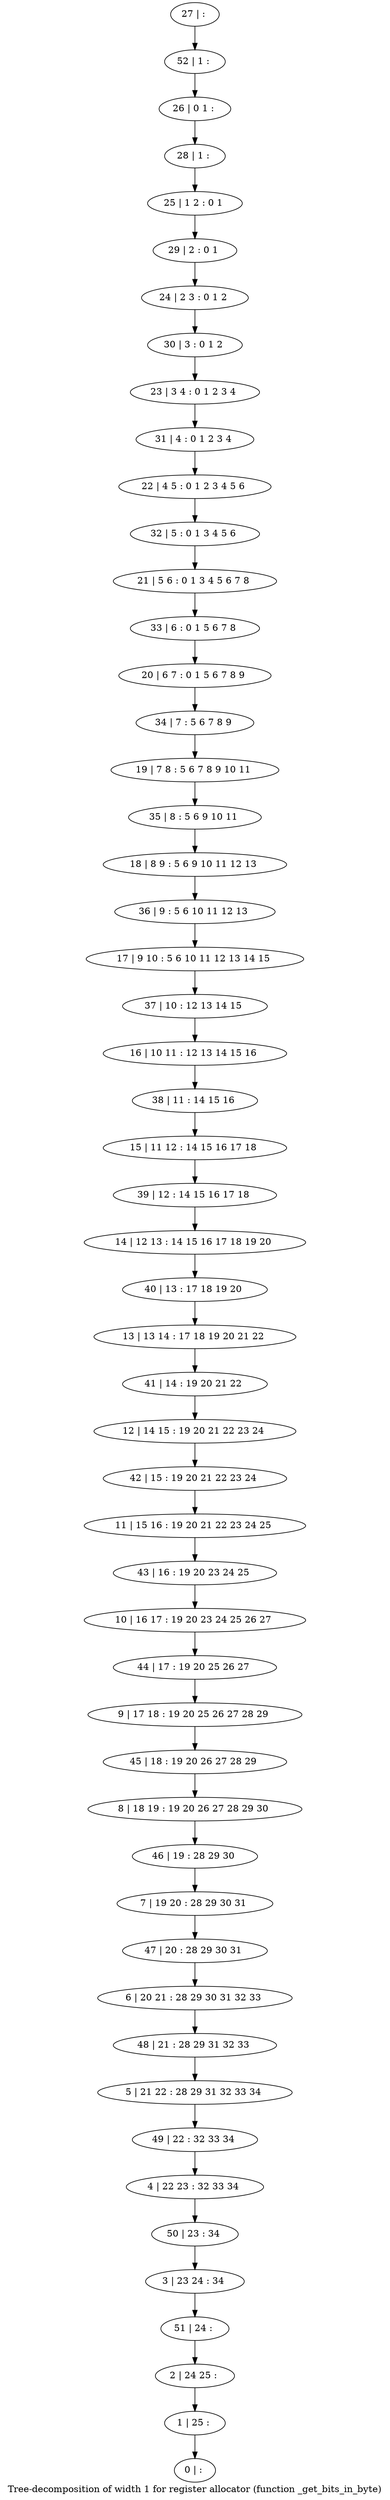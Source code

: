 digraph G {
graph [label="Tree-decomposition of width 1 for register allocator (function _get_bits_in_byte)"]
0[label="0 | : "];
1[label="1 | 25 : "];
2[label="2 | 24 25 : "];
3[label="3 | 23 24 : 34 "];
4[label="4 | 22 23 : 32 33 34 "];
5[label="5 | 21 22 : 28 29 31 32 33 34 "];
6[label="6 | 20 21 : 28 29 30 31 32 33 "];
7[label="7 | 19 20 : 28 29 30 31 "];
8[label="8 | 18 19 : 19 20 26 27 28 29 30 "];
9[label="9 | 17 18 : 19 20 25 26 27 28 29 "];
10[label="10 | 16 17 : 19 20 23 24 25 26 27 "];
11[label="11 | 15 16 : 19 20 21 22 23 24 25 "];
12[label="12 | 14 15 : 19 20 21 22 23 24 "];
13[label="13 | 13 14 : 17 18 19 20 21 22 "];
14[label="14 | 12 13 : 14 15 16 17 18 19 20 "];
15[label="15 | 11 12 : 14 15 16 17 18 "];
16[label="16 | 10 11 : 12 13 14 15 16 "];
17[label="17 | 9 10 : 5 6 10 11 12 13 14 15 "];
18[label="18 | 8 9 : 5 6 9 10 11 12 13 "];
19[label="19 | 7 8 : 5 6 7 8 9 10 11 "];
20[label="20 | 6 7 : 0 1 5 6 7 8 9 "];
21[label="21 | 5 6 : 0 1 3 4 5 6 7 8 "];
22[label="22 | 4 5 : 0 1 2 3 4 5 6 "];
23[label="23 | 3 4 : 0 1 2 3 4 "];
24[label="24 | 2 3 : 0 1 2 "];
25[label="25 | 1 2 : 0 1 "];
26[label="26 | 0 1 : "];
27[label="27 | : "];
28[label="28 | 1 : "];
29[label="29 | 2 : 0 1 "];
30[label="30 | 3 : 0 1 2 "];
31[label="31 | 4 : 0 1 2 3 4 "];
32[label="32 | 5 : 0 1 3 4 5 6 "];
33[label="33 | 6 : 0 1 5 6 7 8 "];
34[label="34 | 7 : 5 6 7 8 9 "];
35[label="35 | 8 : 5 6 9 10 11 "];
36[label="36 | 9 : 5 6 10 11 12 13 "];
37[label="37 | 10 : 12 13 14 15 "];
38[label="38 | 11 : 14 15 16 "];
39[label="39 | 12 : 14 15 16 17 18 "];
40[label="40 | 13 : 17 18 19 20 "];
41[label="41 | 14 : 19 20 21 22 "];
42[label="42 | 15 : 19 20 21 22 23 24 "];
43[label="43 | 16 : 19 20 23 24 25 "];
44[label="44 | 17 : 19 20 25 26 27 "];
45[label="45 | 18 : 19 20 26 27 28 29 "];
46[label="46 | 19 : 28 29 30 "];
47[label="47 | 20 : 28 29 30 31 "];
48[label="48 | 21 : 28 29 31 32 33 "];
49[label="49 | 22 : 32 33 34 "];
50[label="50 | 23 : 34 "];
51[label="51 | 24 : "];
52[label="52 | 1 : "];
27->52 ;
52->26 ;
26->28 ;
28->25 ;
25->29 ;
29->24 ;
24->30 ;
30->23 ;
23->31 ;
31->22 ;
22->32 ;
32->21 ;
21->33 ;
33->20 ;
20->34 ;
34->19 ;
19->35 ;
35->18 ;
18->36 ;
36->17 ;
17->37 ;
37->16 ;
16->38 ;
38->15 ;
15->39 ;
39->14 ;
14->40 ;
40->13 ;
13->41 ;
41->12 ;
12->42 ;
42->11 ;
11->43 ;
43->10 ;
10->44 ;
44->9 ;
9->45 ;
45->8 ;
8->46 ;
46->7 ;
7->47 ;
47->6 ;
6->48 ;
48->5 ;
5->49 ;
49->4 ;
4->50 ;
50->3 ;
3->51 ;
51->2 ;
2->1 ;
1->0 ;
}

